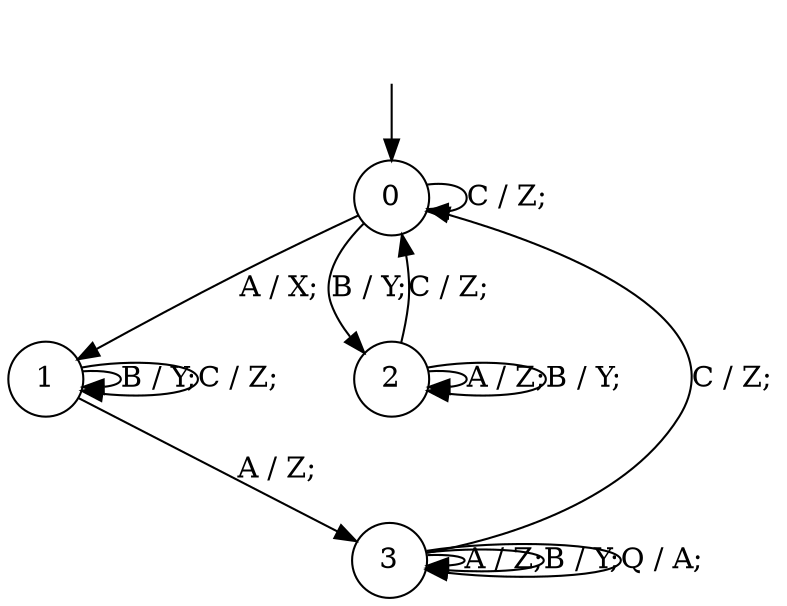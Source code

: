 digraph g {
__start0 [label="" shape="none"];

	s0 [shape="circle" label="0"];
	s1 [shape="circle" label="1"];
	s2 [shape="circle" label="2"];
  s3 [shape="circle" label="3"];
  
	s0 -> s1 [label="A / X;"];
	s0 -> s2 [label="B / Y;"];
	s0 -> s0 [label="C / Z;"];
	s1 -> s3 [label="A / Z;"];
	s1 -> s1 [label="B / Y;"];
	s1 -> s1 [label="C / Z;"];
	s2 -> s2 [label="A / Z;"];
	s2 -> s2 [label="B / Y;"];
	s2 -> s0 [label="C / Z;"];
  s3 -> s3 [label="A / Z;"];
  s3 -> s3 [label="B / Y;"];
  s3 -> s0 [label="C / Z;"];
  s3 -> s3 [label="Q / A;"];

__start0 -> s0;
}
